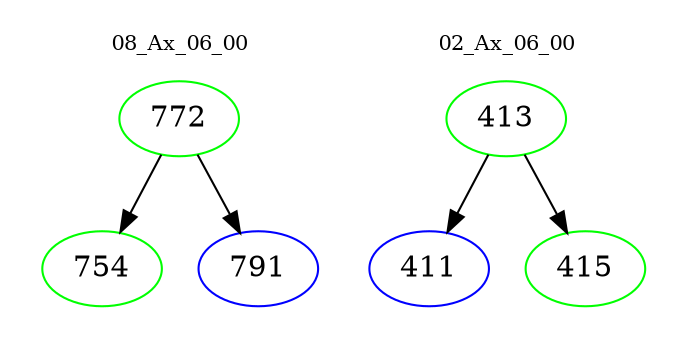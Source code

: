 digraph{
subgraph cluster_0 {
color = white
label = "08_Ax_06_00";
fontsize=10;
T0_772 [label="772", color="green"]
T0_772 -> T0_754 [color="black"]
T0_754 [label="754", color="green"]
T0_772 -> T0_791 [color="black"]
T0_791 [label="791", color="blue"]
}
subgraph cluster_1 {
color = white
label = "02_Ax_06_00";
fontsize=10;
T1_413 [label="413", color="green"]
T1_413 -> T1_411 [color="black"]
T1_411 [label="411", color="blue"]
T1_413 -> T1_415 [color="black"]
T1_415 [label="415", color="green"]
}
}
